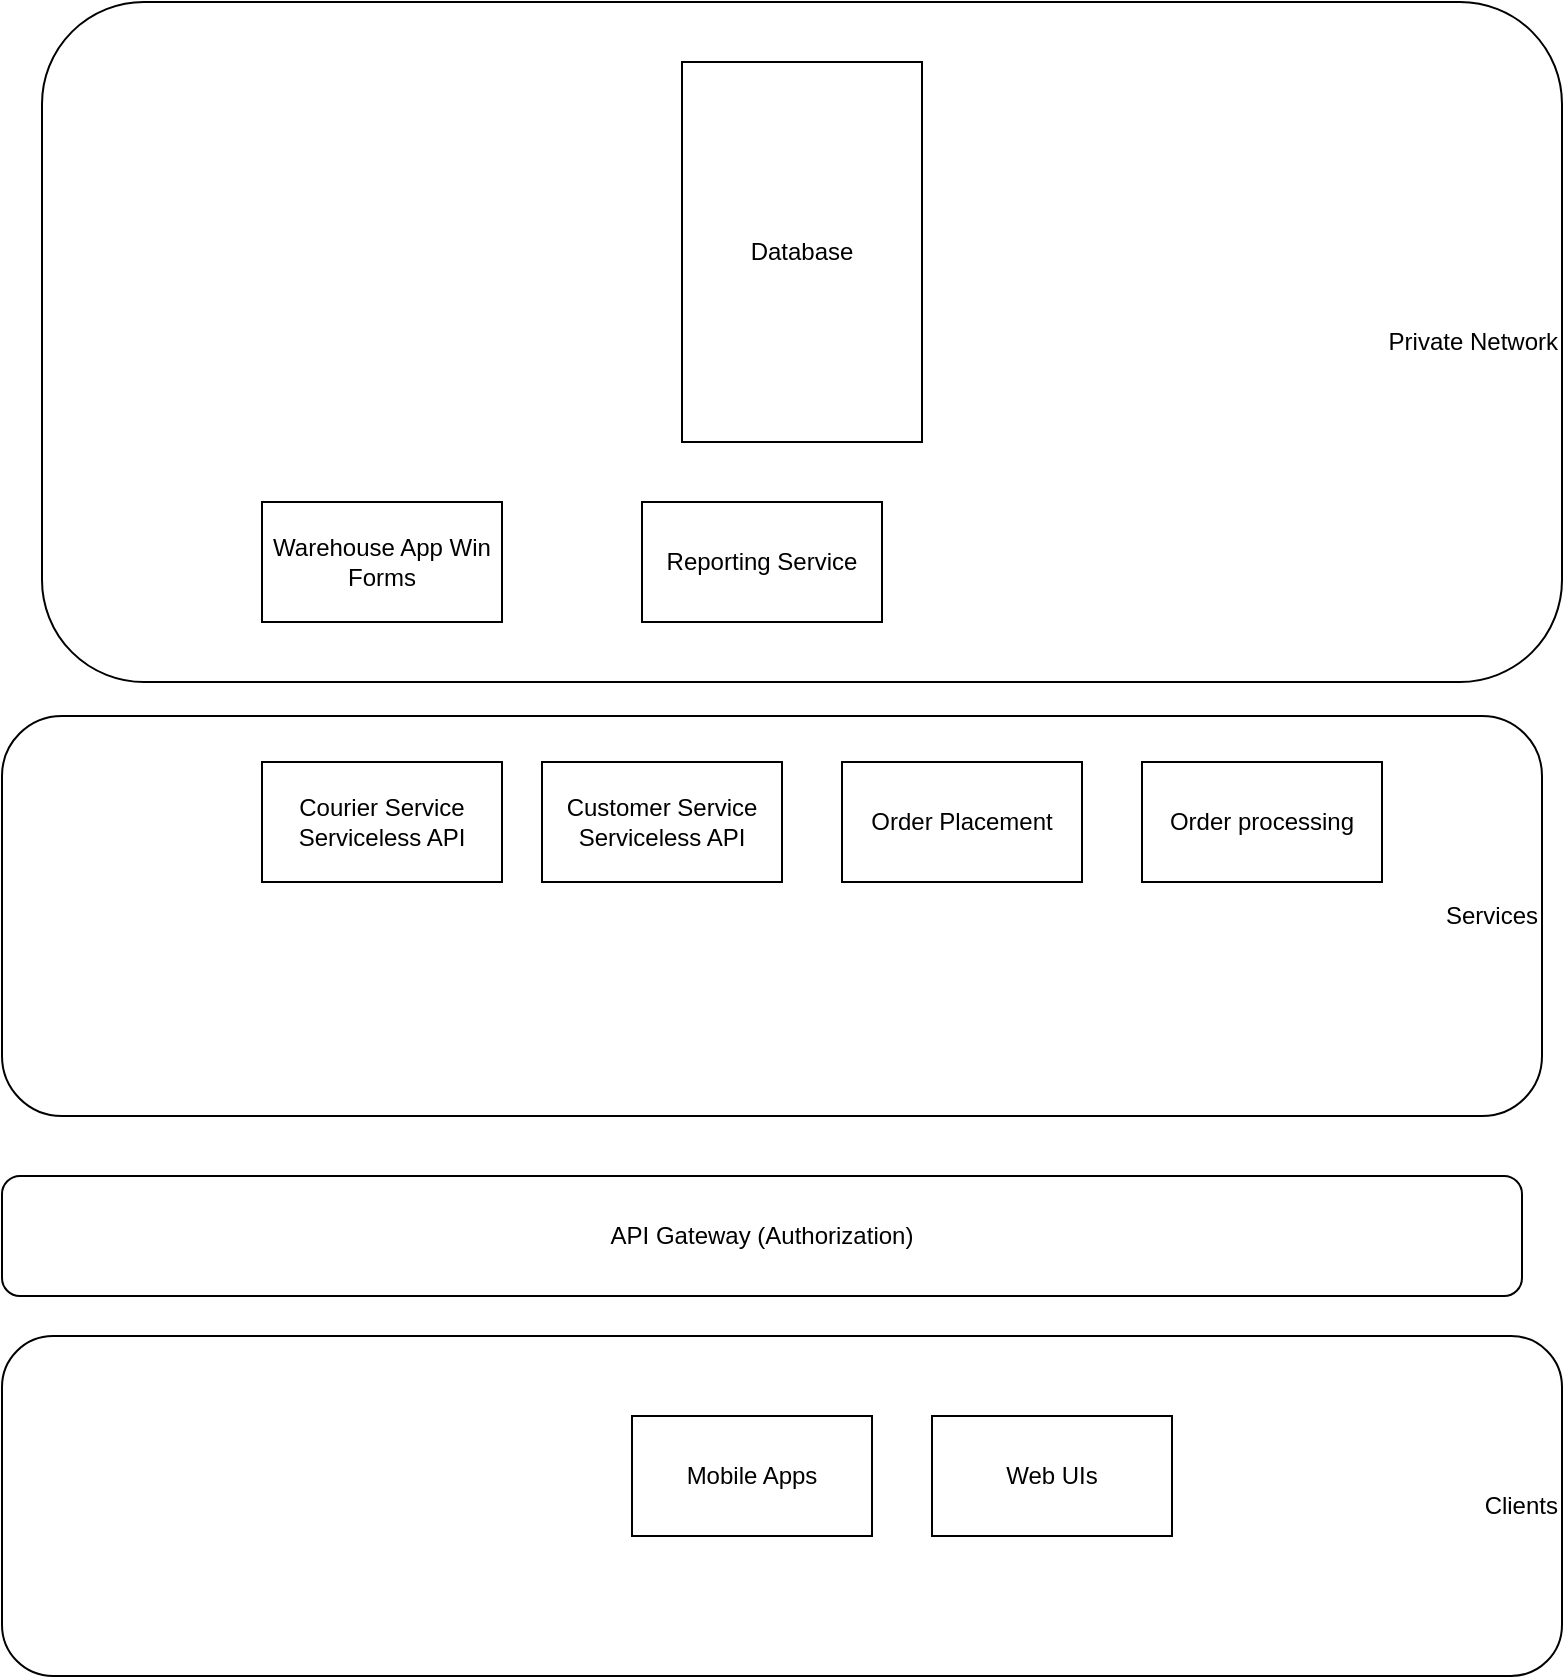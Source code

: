 <mxfile version="20.4.1" type="github">
  <diagram id="uhMSqS9C0jqgO5NpFfLt" name="Page-1">
    <mxGraphModel dx="1038" dy="489" grid="1" gridSize="10" guides="1" tooltips="1" connect="1" arrows="1" fold="1" page="1" pageScale="1" pageWidth="850" pageHeight="1100" math="0" shadow="0">
      <root>
        <mxCell id="0" />
        <mxCell id="1" parent="0" />
        <mxCell id="fWD_8ChIjUKBFCSAX9jQ-1" value="Database" style="rounded=0;whiteSpace=wrap;html=1;" vertex="1" parent="1">
          <mxGeometry x="360" y="60" width="120" height="190" as="geometry" />
        </mxCell>
        <mxCell id="fWD_8ChIjUKBFCSAX9jQ-2" value="Warehouse App Win Forms" style="rounded=0;whiteSpace=wrap;html=1;" vertex="1" parent="1">
          <mxGeometry x="150" y="280" width="120" height="60" as="geometry" />
        </mxCell>
        <mxCell id="fWD_8ChIjUKBFCSAX9jQ-3" value="Reporting Service" style="rounded=0;whiteSpace=wrap;html=1;" vertex="1" parent="1">
          <mxGeometry x="340" y="280" width="120" height="60" as="geometry" />
        </mxCell>
        <mxCell id="fWD_8ChIjUKBFCSAX9jQ-4" value="Private Network" style="rounded=1;whiteSpace=wrap;html=1;fillColor=none;align=right;" vertex="1" parent="1">
          <mxGeometry x="40" y="30" width="760" height="340" as="geometry" />
        </mxCell>
        <mxCell id="fWD_8ChIjUKBFCSAX9jQ-5" value="Services" style="rounded=1;whiteSpace=wrap;html=1;fillColor=none;align=right;" vertex="1" parent="1">
          <mxGeometry x="20" y="387" width="770" height="200" as="geometry" />
        </mxCell>
        <mxCell id="fWD_8ChIjUKBFCSAX9jQ-6" value="Clients" style="rounded=1;whiteSpace=wrap;html=1;fillColor=none;align=right;" vertex="1" parent="1">
          <mxGeometry x="20" y="697" width="780" height="170" as="geometry" />
        </mxCell>
        <mxCell id="fWD_8ChIjUKBFCSAX9jQ-8" value="Mobile Apps" style="rounded=0;whiteSpace=wrap;html=1;" vertex="1" parent="1">
          <mxGeometry x="335" y="737" width="120" height="60" as="geometry" />
        </mxCell>
        <mxCell id="fWD_8ChIjUKBFCSAX9jQ-9" value="Web UIs" style="rounded=0;whiteSpace=wrap;html=1;" vertex="1" parent="1">
          <mxGeometry x="485" y="737" width="120" height="60" as="geometry" />
        </mxCell>
        <mxCell id="fWD_8ChIjUKBFCSAX9jQ-10" value="API Gateway (Authorization)" style="rounded=1;whiteSpace=wrap;html=1;" vertex="1" parent="1">
          <mxGeometry x="20" y="617" width="760" height="60" as="geometry" />
        </mxCell>
        <mxCell id="fWD_8ChIjUKBFCSAX9jQ-11" value="Courier Service Serviceless API" style="rounded=0;whiteSpace=wrap;html=1;fillColor=default;" vertex="1" parent="1">
          <mxGeometry x="150" y="410" width="120" height="60" as="geometry" />
        </mxCell>
        <mxCell id="fWD_8ChIjUKBFCSAX9jQ-12" value="Customer Service Serviceless API" style="rounded=0;whiteSpace=wrap;html=1;fillColor=default;" vertex="1" parent="1">
          <mxGeometry x="290" y="410" width="120" height="60" as="geometry" />
        </mxCell>
        <mxCell id="fWD_8ChIjUKBFCSAX9jQ-13" value="Order Placement" style="rounded=0;whiteSpace=wrap;html=1;fillColor=default;" vertex="1" parent="1">
          <mxGeometry x="440" y="410" width="120" height="60" as="geometry" />
        </mxCell>
        <mxCell id="fWD_8ChIjUKBFCSAX9jQ-14" value="Order processing" style="rounded=0;whiteSpace=wrap;html=1;fillColor=default;" vertex="1" parent="1">
          <mxGeometry x="590" y="410" width="120" height="60" as="geometry" />
        </mxCell>
      </root>
    </mxGraphModel>
  </diagram>
</mxfile>
